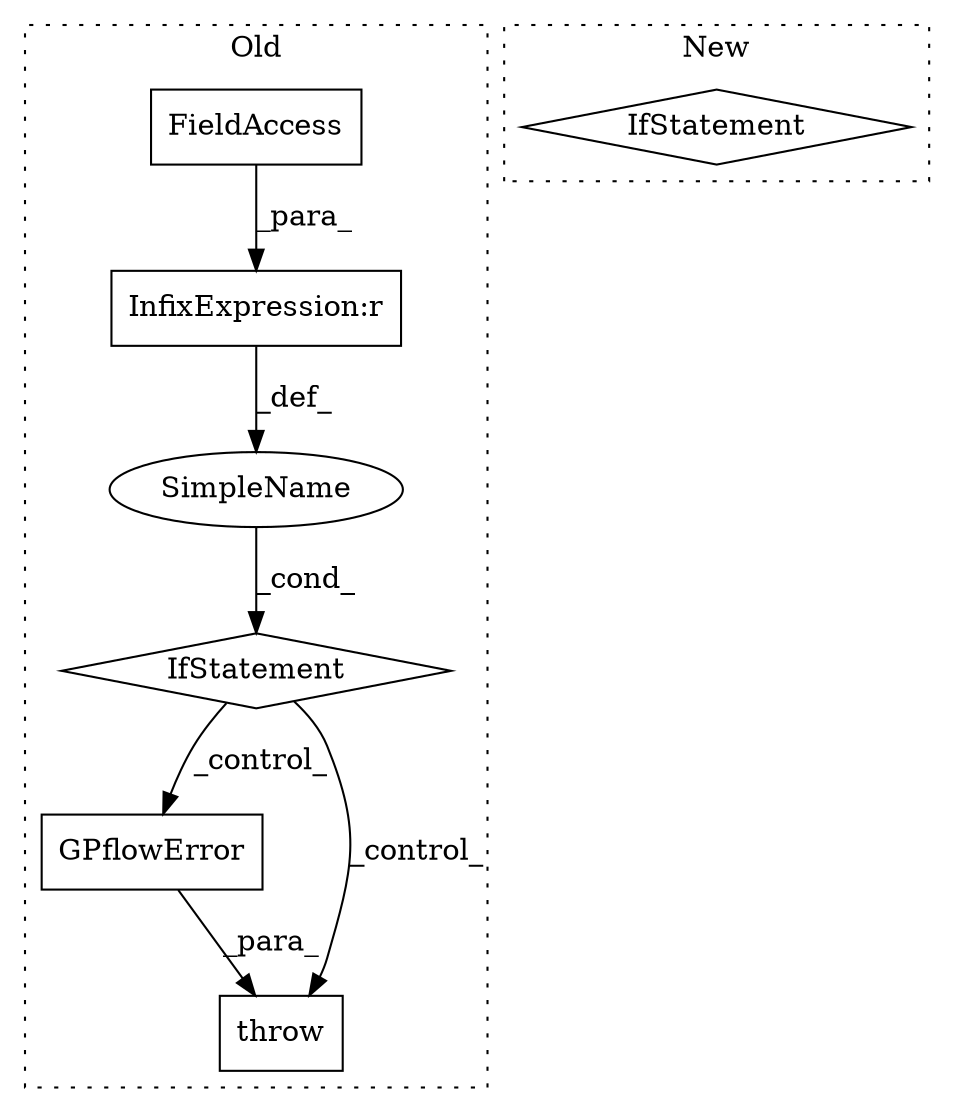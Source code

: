 digraph G {
subgraph cluster0 {
1 [label="GPflowError" a="32" s="2811,2874" l="12,1" shape="box"];
3 [label="IfStatement" a="25" s="2596,2665" l="4,2" shape="diamond"];
4 [label="SimpleName" a="42" s="" l="" shape="ellipse"];
5 [label="InfixExpression:r" a="27" s="2612" l="4" shape="box"];
6 [label="throw" a="53" s="2805" l="6" shape="box"];
7 [label="FieldAccess" a="22" s="2601" l="11" shape="box"];
label = "Old";
style="dotted";
}
subgraph cluster1 {
2 [label="IfStatement" a="25" s="2562,2580" l="4,2" shape="diamond"];
label = "New";
style="dotted";
}
1 -> 6 [label="_para_"];
3 -> 1 [label="_control_"];
3 -> 6 [label="_control_"];
4 -> 3 [label="_cond_"];
5 -> 4 [label="_def_"];
7 -> 5 [label="_para_"];
}